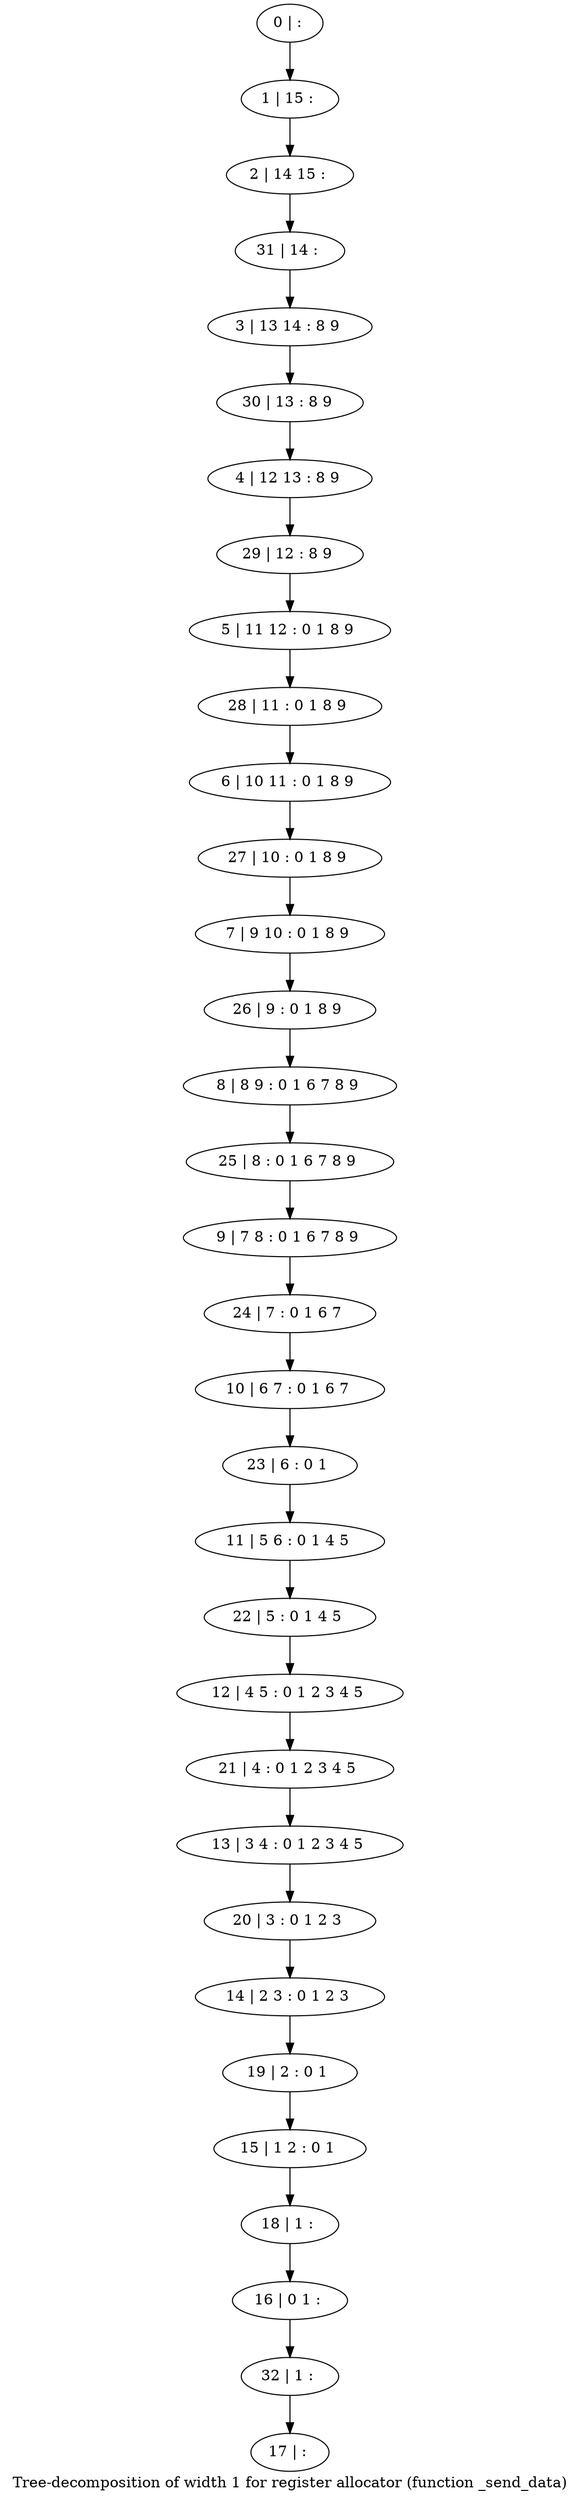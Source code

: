 digraph G {
graph [label="Tree-decomposition of width 1 for register allocator (function _send_data)"]
0[label="0 | : "];
1[label="1 | 15 : "];
2[label="2 | 14 15 : "];
3[label="3 | 13 14 : 8 9 "];
4[label="4 | 12 13 : 8 9 "];
5[label="5 | 11 12 : 0 1 8 9 "];
6[label="6 | 10 11 : 0 1 8 9 "];
7[label="7 | 9 10 : 0 1 8 9 "];
8[label="8 | 8 9 : 0 1 6 7 8 9 "];
9[label="9 | 7 8 : 0 1 6 7 8 9 "];
10[label="10 | 6 7 : 0 1 6 7 "];
11[label="11 | 5 6 : 0 1 4 5 "];
12[label="12 | 4 5 : 0 1 2 3 4 5 "];
13[label="13 | 3 4 : 0 1 2 3 4 5 "];
14[label="14 | 2 3 : 0 1 2 3 "];
15[label="15 | 1 2 : 0 1 "];
16[label="16 | 0 1 : "];
17[label="17 | : "];
18[label="18 | 1 : "];
19[label="19 | 2 : 0 1 "];
20[label="20 | 3 : 0 1 2 3 "];
21[label="21 | 4 : 0 1 2 3 4 5 "];
22[label="22 | 5 : 0 1 4 5 "];
23[label="23 | 6 : 0 1 "];
24[label="24 | 7 : 0 1 6 7 "];
25[label="25 | 8 : 0 1 6 7 8 9 "];
26[label="26 | 9 : 0 1 8 9 "];
27[label="27 | 10 : 0 1 8 9 "];
28[label="28 | 11 : 0 1 8 9 "];
29[label="29 | 12 : 8 9 "];
30[label="30 | 13 : 8 9 "];
31[label="31 | 14 : "];
32[label="32 | 1 : "];
0->1 ;
1->2 ;
18->16 ;
15->18 ;
19->15 ;
14->19 ;
20->14 ;
13->20 ;
21->13 ;
12->21 ;
22->12 ;
11->22 ;
23->11 ;
10->23 ;
24->10 ;
9->24 ;
25->9 ;
8->25 ;
26->8 ;
7->26 ;
27->7 ;
6->27 ;
28->6 ;
5->28 ;
29->5 ;
4->29 ;
30->4 ;
3->30 ;
31->3 ;
2->31 ;
32->17 ;
16->32 ;
}
